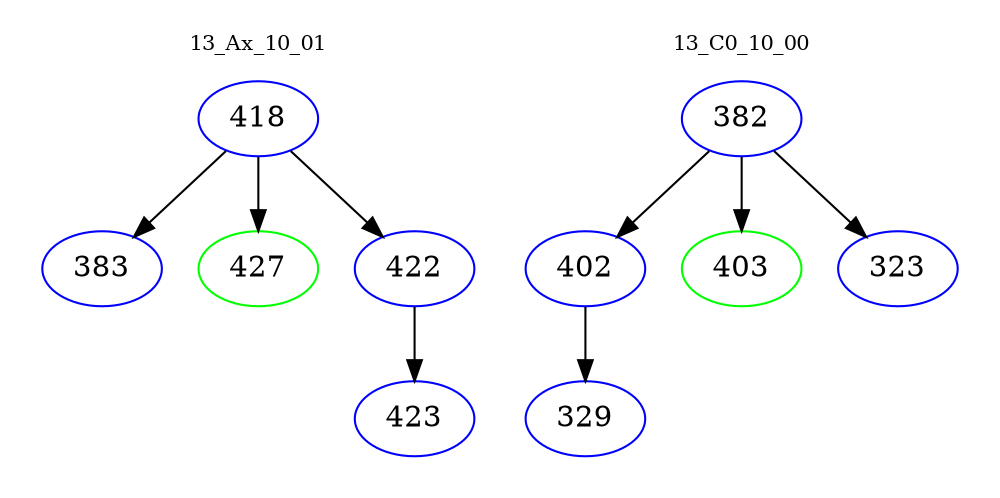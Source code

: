 digraph{
subgraph cluster_0 {
color = white
label = "13_Ax_10_01";
fontsize=10;
T0_418 [label="418", color="blue"]
T0_418 -> T0_383 [color="black"]
T0_383 [label="383", color="blue"]
T0_418 -> T0_427 [color="black"]
T0_427 [label="427", color="green"]
T0_418 -> T0_422 [color="black"]
T0_422 [label="422", color="blue"]
T0_422 -> T0_423 [color="black"]
T0_423 [label="423", color="blue"]
}
subgraph cluster_1 {
color = white
label = "13_C0_10_00";
fontsize=10;
T1_382 [label="382", color="blue"]
T1_382 -> T1_402 [color="black"]
T1_402 [label="402", color="blue"]
T1_402 -> T1_329 [color="black"]
T1_329 [label="329", color="blue"]
T1_382 -> T1_403 [color="black"]
T1_403 [label="403", color="green"]
T1_382 -> T1_323 [color="black"]
T1_323 [label="323", color="blue"]
}
}
